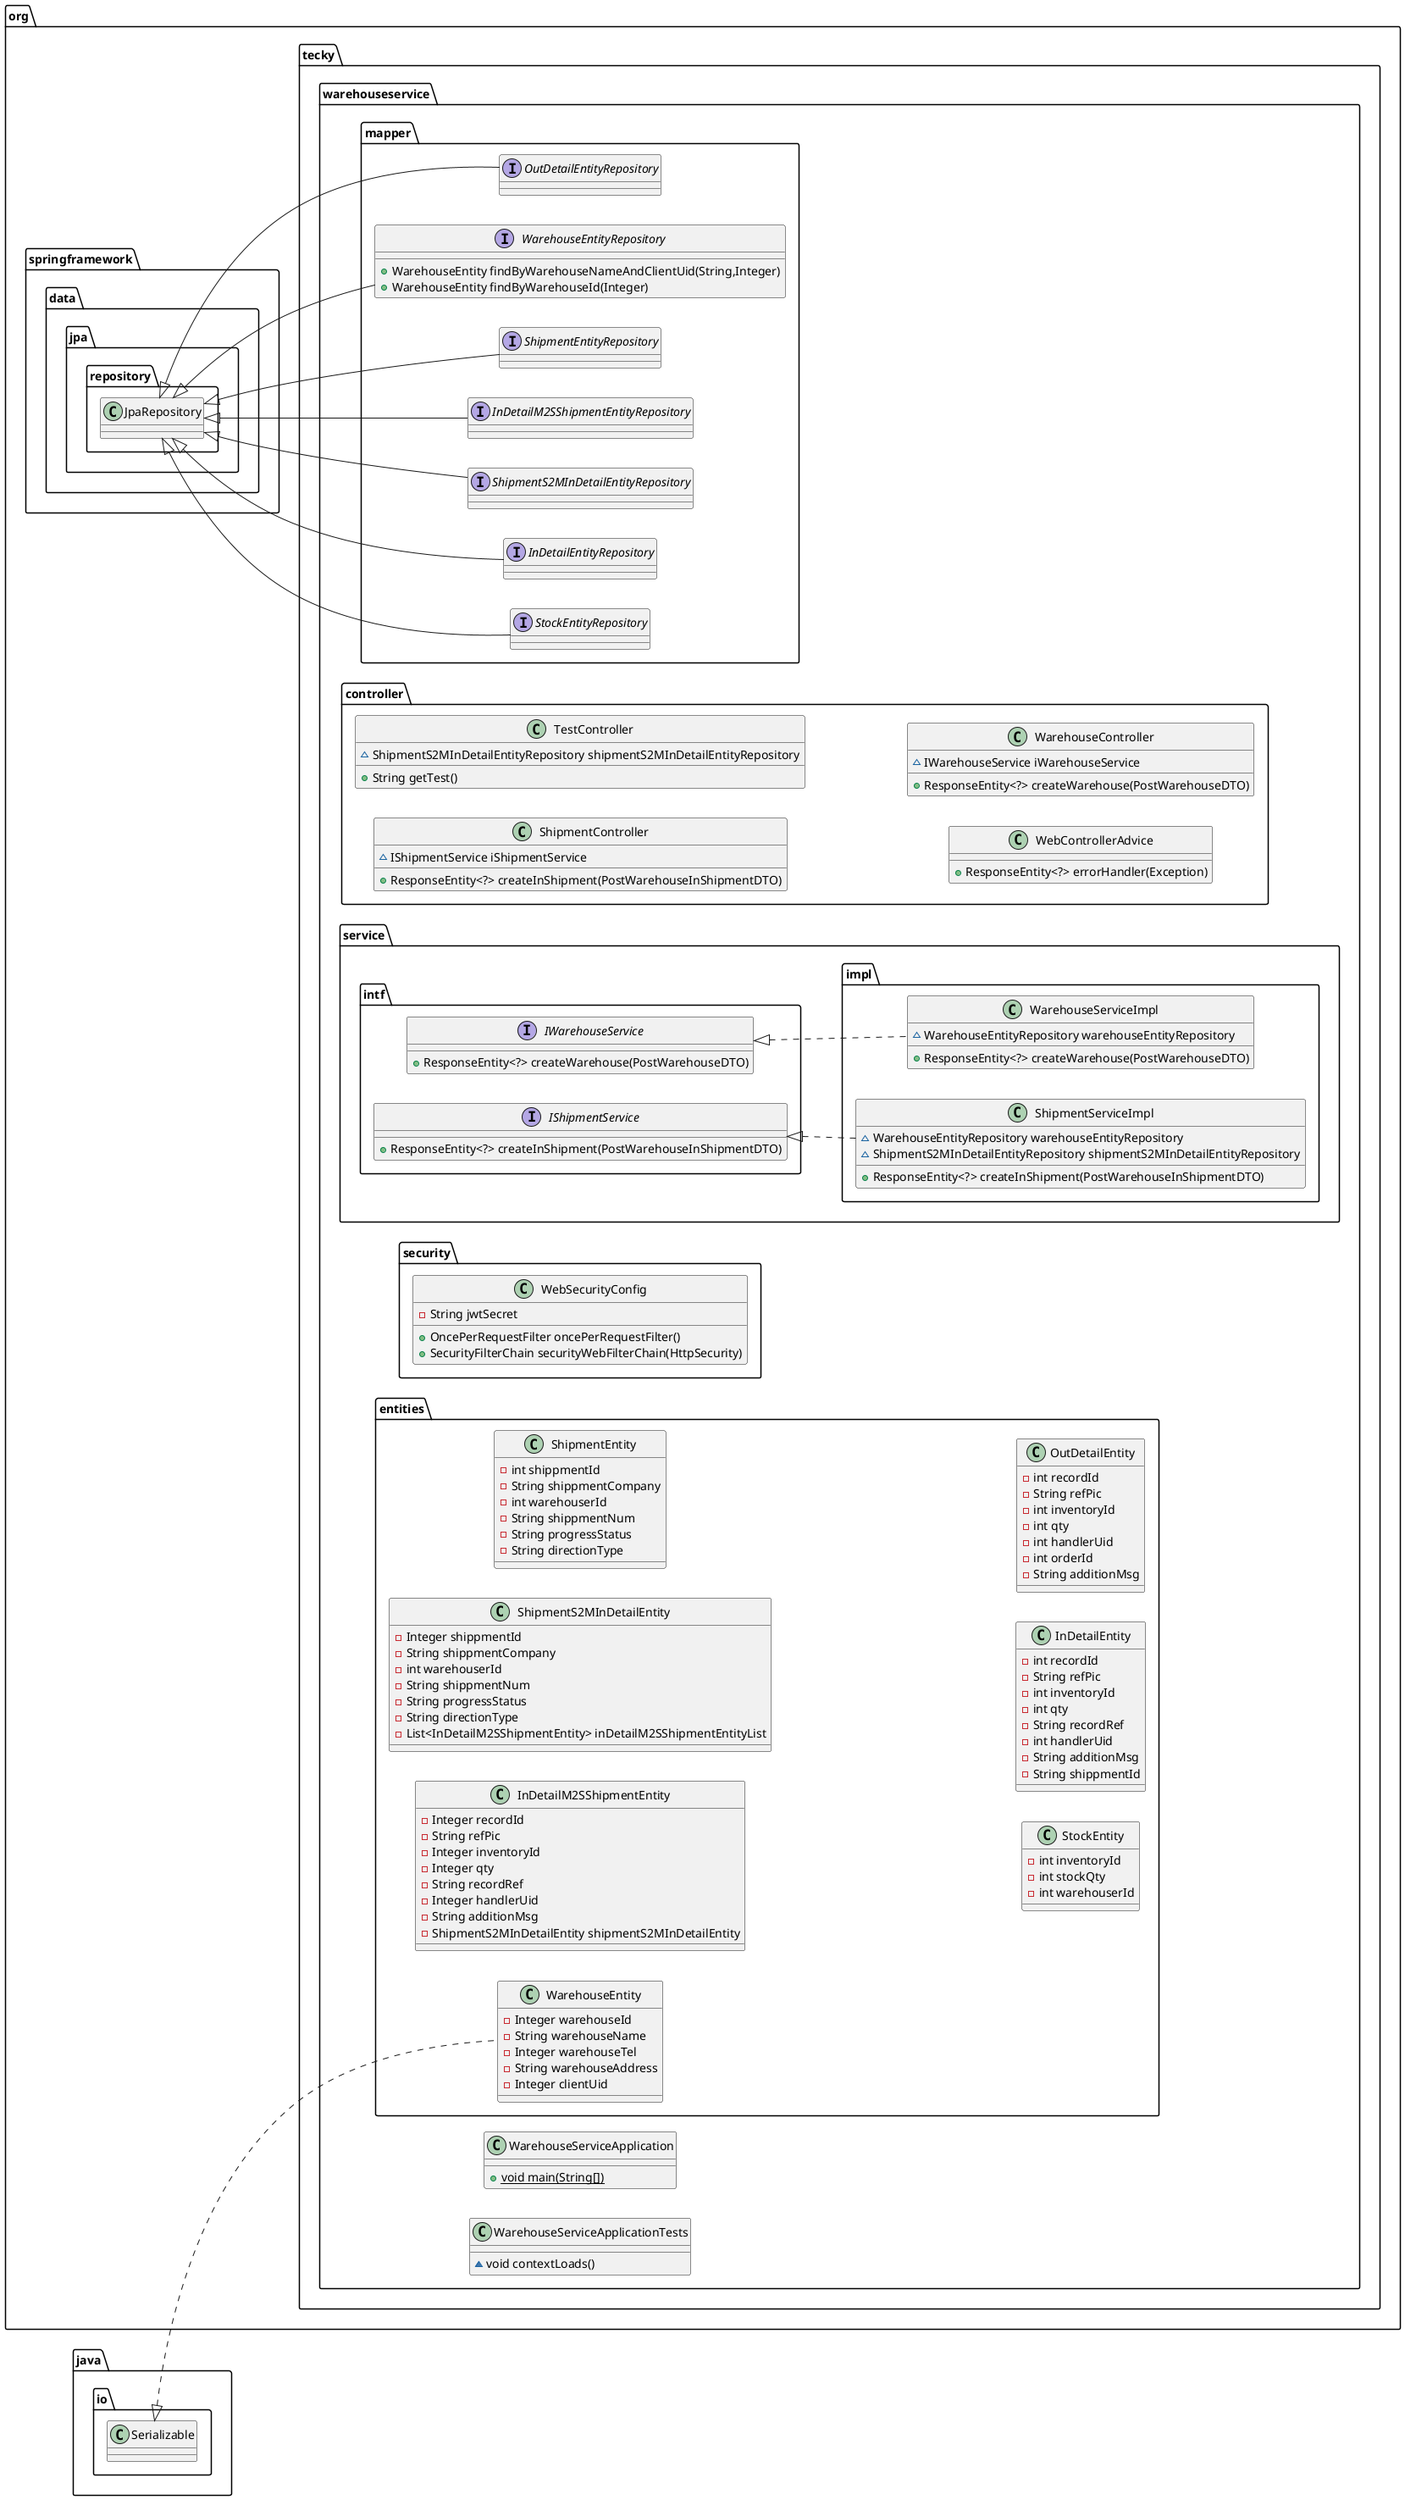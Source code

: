 @startuml
left to right direction
interface org.tecky.warehouseservice.mapper.OutDetailEntityRepository {
}
interface org.tecky.warehouseservice.mapper.WarehouseEntityRepository {
+ WarehouseEntity findByWarehouseNameAndClientUid(String,Integer)
+ WarehouseEntity findByWarehouseId(Integer)
}
interface org.tecky.warehouseservice.mapper.ShipmentEntityRepository {
}
interface org.tecky.warehouseservice.mapper.InDetailM2SShipmentEntityRepository {
}
class org.tecky.warehouseservice.controller.ShipmentController {
~ IShipmentService iShipmentService
+ ResponseEntity<?> createInShipment(PostWarehouseInShipmentDTO)
}
class org.tecky.warehouseservice.controller.TestController {
~ ShipmentS2MInDetailEntityRepository shipmentS2MInDetailEntityRepository
+ String getTest()
}
interface org.tecky.warehouseservice.mapper.ShipmentS2MInDetailEntityRepository {
}
class org.tecky.warehouseservice.service.impl.WarehouseServiceImpl {
~ WarehouseEntityRepository warehouseEntityRepository
+ ResponseEntity<?> createWarehouse(PostWarehouseDTO)
}
class org.tecky.warehouseservice.controller.WebControllerAdvice {
+ ResponseEntity<?> errorHandler(Exception)
}
class org.tecky.warehouseservice.security.WebSecurityConfig {
- String jwtSecret
+ OncePerRequestFilter oncePerRequestFilter()
+ SecurityFilterChain securityWebFilterChain(HttpSecurity)
}
class org.tecky.warehouseservice.entities.InDetailM2SShipmentEntity {
- Integer recordId
- String refPic
- Integer inventoryId
- Integer qty
- String recordRef
- Integer handlerUid
- String additionMsg
- ShipmentS2MInDetailEntity shipmentS2MInDetailEntity
}
class org.tecky.warehouseservice.WarehouseServiceApplication {
+ {static} void main(String[])
}
class org.tecky.warehouseservice.entities.WarehouseEntity {
- Integer warehouseId
- String warehouseName
- Integer warehouseTel
- String warehouseAddress
- Integer clientUid
}
class org.tecky.warehouseservice.service.impl.ShipmentServiceImpl {
~ WarehouseEntityRepository warehouseEntityRepository
~ ShipmentS2MInDetailEntityRepository shipmentS2MInDetailEntityRepository
+ ResponseEntity<?> createInShipment(PostWarehouseInShipmentDTO)
}
class org.tecky.warehouseservice.entities.ShipmentS2MInDetailEntity {
- Integer shippmentId
- String shippmentCompany
- int warehouserId
- String shippmentNum
- String progressStatus
- String directionType
- List<InDetailM2SShipmentEntity> inDetailM2SShipmentEntityList
}
class org.tecky.warehouseservice.entities.ShipmentEntity {
- int shippmentId
- String shippmentCompany
- int warehouserId
- String shippmentNum
- String progressStatus
- String directionType
}
interface org.tecky.warehouseservice.service.intf.IWarehouseService {
+ ResponseEntity<?> createWarehouse(PostWarehouseDTO)
}
interface org.tecky.warehouseservice.service.intf.IShipmentService {
+ ResponseEntity<?> createInShipment(PostWarehouseInShipmentDTO)
}
class org.tecky.warehouseservice.entities.StockEntity {
- int inventoryId
- int stockQty
- int warehouserId
}
class org.tecky.warehouseservice.entities.InDetailEntity {
- int recordId
- String refPic
- int inventoryId
- int qty
- String recordRef
- int handlerUid
- String additionMsg
- String shippmentId
}
class org.tecky.warehouseservice.entities.OutDetailEntity {
- int recordId
- String refPic
- int inventoryId
- int qty
- int handlerUid
- int orderId
- String additionMsg
}
interface org.tecky.warehouseservice.mapper.InDetailEntityRepository {
}
interface org.tecky.warehouseservice.mapper.StockEntityRepository {
}
class org.tecky.warehouseservice.WarehouseServiceApplicationTests {
~ void contextLoads()
}
class org.tecky.warehouseservice.controller.WarehouseController {
~ IWarehouseService iWarehouseService
+ ResponseEntity<?> createWarehouse(PostWarehouseDTO)
}


org.springframework.data.jpa.repository.JpaRepository <|-- org.tecky.warehouseservice.mapper.OutDetailEntityRepository
org.springframework.data.jpa.repository.JpaRepository <|-- org.tecky.warehouseservice.mapper.WarehouseEntityRepository
org.springframework.data.jpa.repository.JpaRepository <|-- org.tecky.warehouseservice.mapper.ShipmentEntityRepository
org.springframework.data.jpa.repository.JpaRepository <|-- org.tecky.warehouseservice.mapper.InDetailM2SShipmentEntityRepository
org.springframework.data.jpa.repository.JpaRepository <|-- org.tecky.warehouseservice.mapper.ShipmentS2MInDetailEntityRepository
org.tecky.warehouseservice.service.intf.IWarehouseService <|.. org.tecky.warehouseservice.service.impl.WarehouseServiceImpl
java.io.Serializable <|.. org.tecky.warehouseservice.entities.WarehouseEntity
org.tecky.warehouseservice.service.intf.IShipmentService <|.. org.tecky.warehouseservice.service.impl.ShipmentServiceImpl
org.springframework.data.jpa.repository.JpaRepository <|-- org.tecky.warehouseservice.mapper.InDetailEntityRepository
org.springframework.data.jpa.repository.JpaRepository <|-- org.tecky.warehouseservice.mapper.StockEntityRepository
@enduml